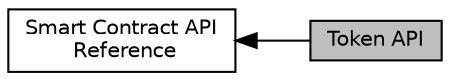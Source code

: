 digraph "Token API"
{
  edge [fontname="Helvetica",fontsize="10",labelfontname="Helvetica",labelfontsize="10"];
  node [fontname="Helvetica",fontsize="10",shape=record];
  rankdir=LR;
  Node0 [label="Token API",height=0.2,width=0.4,color="black", fillcolor="grey75", style="filled", fontcolor="black"];
  Node1 [label="Smart Contract API\l Reference",height=0.2,width=0.4,color="black", fillcolor="white", style="filled",URL="$group__contractdev.html",tooltip="Introduction to writing contracts for AAC.IO. "];
  Node1->Node0 [shape=plaintext, dir="back", style="solid"];
}
